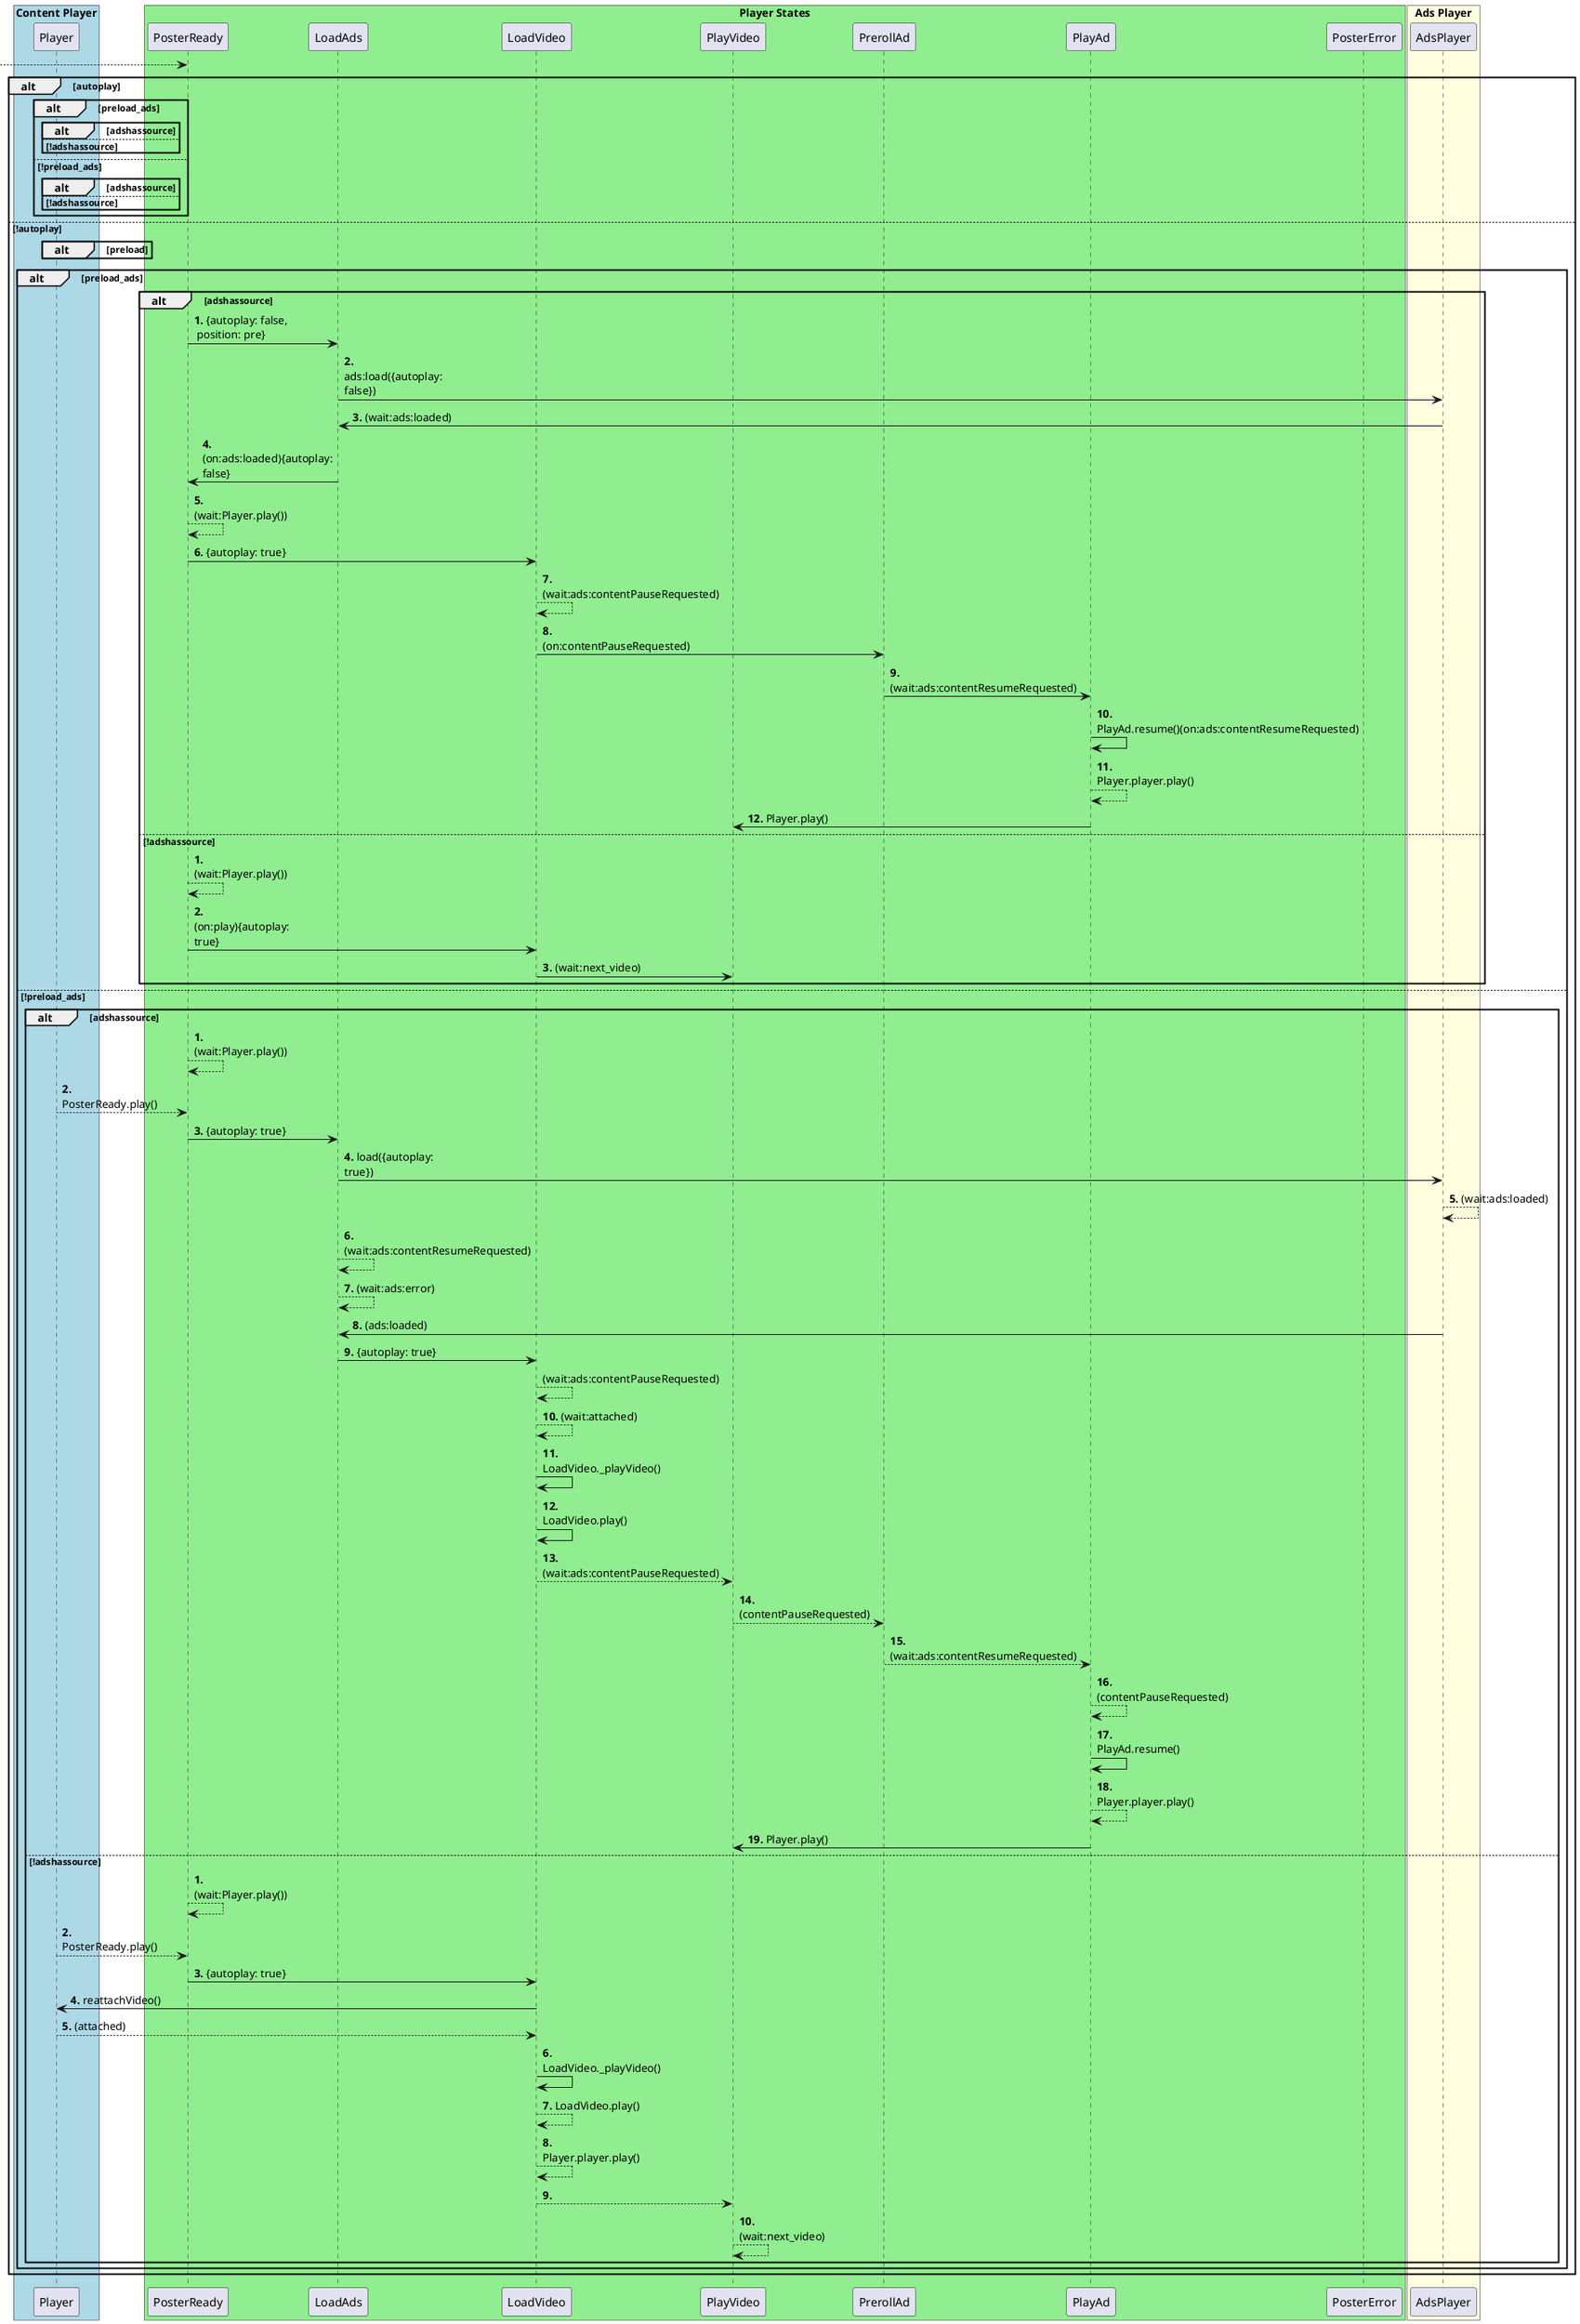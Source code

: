 @startuml
skinparam maxMessageSize 120

' attributes are #lightgreen
' states are #lightblue
' methods are #f5676e
' listeners are #edf50f
' caller are #54c0de

' participant "Player" as player <<Content Player>>
' participant "Ads Player" as ads_player
' participant "Player States" as player_states

'!procedure runAutoplay()
'note over LoadVideo
'
'end note
'!endprocedure

box "Content Player" #LightBlue
	participant Player
end box

box "Player States" #LightGreen
    participant PosterReady
    participant LoadAds
    participant LoadVideo
    participant PlayVideo
    participant PrerollAd
    participant PlayAd
    participant PosterError

    --> PosterReady

    alt autoplay
        alt preload_ads
            alt adshassource
            else !adshassource
            end
        else !preload_ads
            alt adshassource
            else !adshassource
            end
        end

    else !autoplay
        ' on skipinitial false preload will be attached anyway
        alt preload
            'If autoplay is true, silence will be ignored, and player start to play
        end
        alt preload_ads
            alt adshassource
                PosterReady -> LoadAds : **1.** {autoplay: false,\n position: pre}
                LoadAds -> AdsPlayer :**2.** ads:load({autoplay: false})
                AdsPlayer -> LoadAds :**3.** (wait:ads:loaded)
                LoadAds -> PosterReady :**4.** (on:ads:loaded){autoplay: false}
                PosterReady --> PosterReady : **5.** (wait:Player.play())
                ' as ads already loaded now, we will move to LoadVideo
                PosterReady -> LoadVideo : **6.** {autoplay: true}
                LoadVideo --> LoadVideo : **7.** (wait:ads:contentPauseRequested)
                ' LoadVideo will also attach video
                LoadVideo -> PrerollAd: **8.** (on:contentPauseRequested)
                PrerollAd -> PlayAd: **9.** (wait:ads:contentResumeRequested)
                PlayAd -> PlayAd : **10.** PlayAd.resume()(on:ads:contentResumeRequested)
                PlayAd --> PlayAd: **11.** Player.player.play()
                PlayAd -> PlayVideo : **12.** Player.play()
            else !adshassource
                PosterReady --> PosterReady : **1.** (wait:Player.play())
                PosterReady -> LoadVideo : **2.** (on:play){autoplay: true}
                LoadVideo -> PlayVideo : **3.** (wait:next_video)
            end
        'no-autoplay, no-skipinitial, no-preload_ads
        else !preload_ads
            alt adshassource
                ' manual-play.spec: `With Ads: scroll and play on click`
                ' Will start as soon as user will click to start play
                PosterReady --> PosterReady : **1.** (wait:Player.play())
                Player --> PosterReady : **2.** PosterReady.play()
                PosterReady -> LoadAds: **3.** {autoplay: true}
                LoadAds -> AdsPlayer: **4.** load({autoplay: true})
                AdsPlayer --> AdsPlayer: **5.** (wait:ads:loaded)
                LoadAds --> LoadAds : **6.** (wait:ads:contentResumeRequested)
                LoadAds --> LoadAds : **7.** (wait:ads:error)
                AdsPlayer -> LoadAds : **8.** (ads:loaded)
                LoadAds -> LoadVideo : **9.** {autoplay: true}
                'this one is ignored later
                LoadVideo --> LoadVideo: (wait:ads:contentPauseRequested)
                LoadVideo --> LoadVideo : **10.** (wait:attached)
                LoadVideo -> LoadVideo : **11.** LoadVideo._playVideo()
                ' will not run Player.player.play() as ads is loaded
                LoadVideo -> LoadVideo: **12.** LoadVideo.play()
                LoadVideo --> PlayVideo : **13.** (wait:ads:contentPauseRequested)
                PlayVideo --> PrerollAd : **14.** (contentPauseRequested)
                PrerollAd --> PlayAd : **15.** (wait:ads:contentResumeRequested)
                PlayAd --> PlayAd : **16.** (contentPauseRequested)
                PlayAd -> PlayAd : **17.** PlayAd.resume()
                PlayAd --> PlayAd: **18.** Player.player.play()
                PlayAd -> PlayVideo : **19.** Player.play()
            else !adshassource
                ' manual-play.spec: `No Ads: scroll to play`
                ' Will start as soon as user will click to start play
                PosterReady --> PosterReady : **1.** (wait:Player.play())
                Player --> PosterReady : **2.** PosterReady.play()
                PosterReady -> LoadVideo : **3.** {autoplay: true}
                LoadVideo -> Player : **4.** reattachVideo()
                Player --> LoadVideo : **5.** (attached)
                LoadVideo -> LoadVideo : **6.** LoadVideo._playVideo()
                ' PlayVideo play method will call state's play method
                LoadVideo --> LoadVideo: **7.** LoadVideo.play()
                LoadVideo --> LoadVideo: **8.** Player.player.play()
                LoadVideo --> PlayVideo : **9.**
                PlayVideo --> PlayVideo : **10.** (wait:next_video)
            end
        end
    end

    ' PosterReady --> Player : (ready_to_play)
    ' PosterReady --> Player : (loaded)
'    alt fullscreen_IOS
'        LoadAds -> LoadVideo : {adsplayer_active: false}
'    else !fullscreen_IOS
'        LoadAds -> Player : {adsplayer_active: true}
'        LoadAds -> AdsPlayer : ads:load(autoplay?)
'        LoadAds --> LoadAds : _waitForAdLogs()
'        LoadAds --> LoadAds : _waitContentResumeRequested()
'        LoadAds --> LoadAds : _waitForAdsErrors()
'    end
end box

box "Ads Player" #LightYellow
	participant AdsPlayer
'	AdsPlayer --> AdsPlayer : load(autoplay?)
'	AdsPlayer --> AdsPlayer : {quartile: 'first'}
end box

box "Content Player" #LightBlue
end box

@enduml
